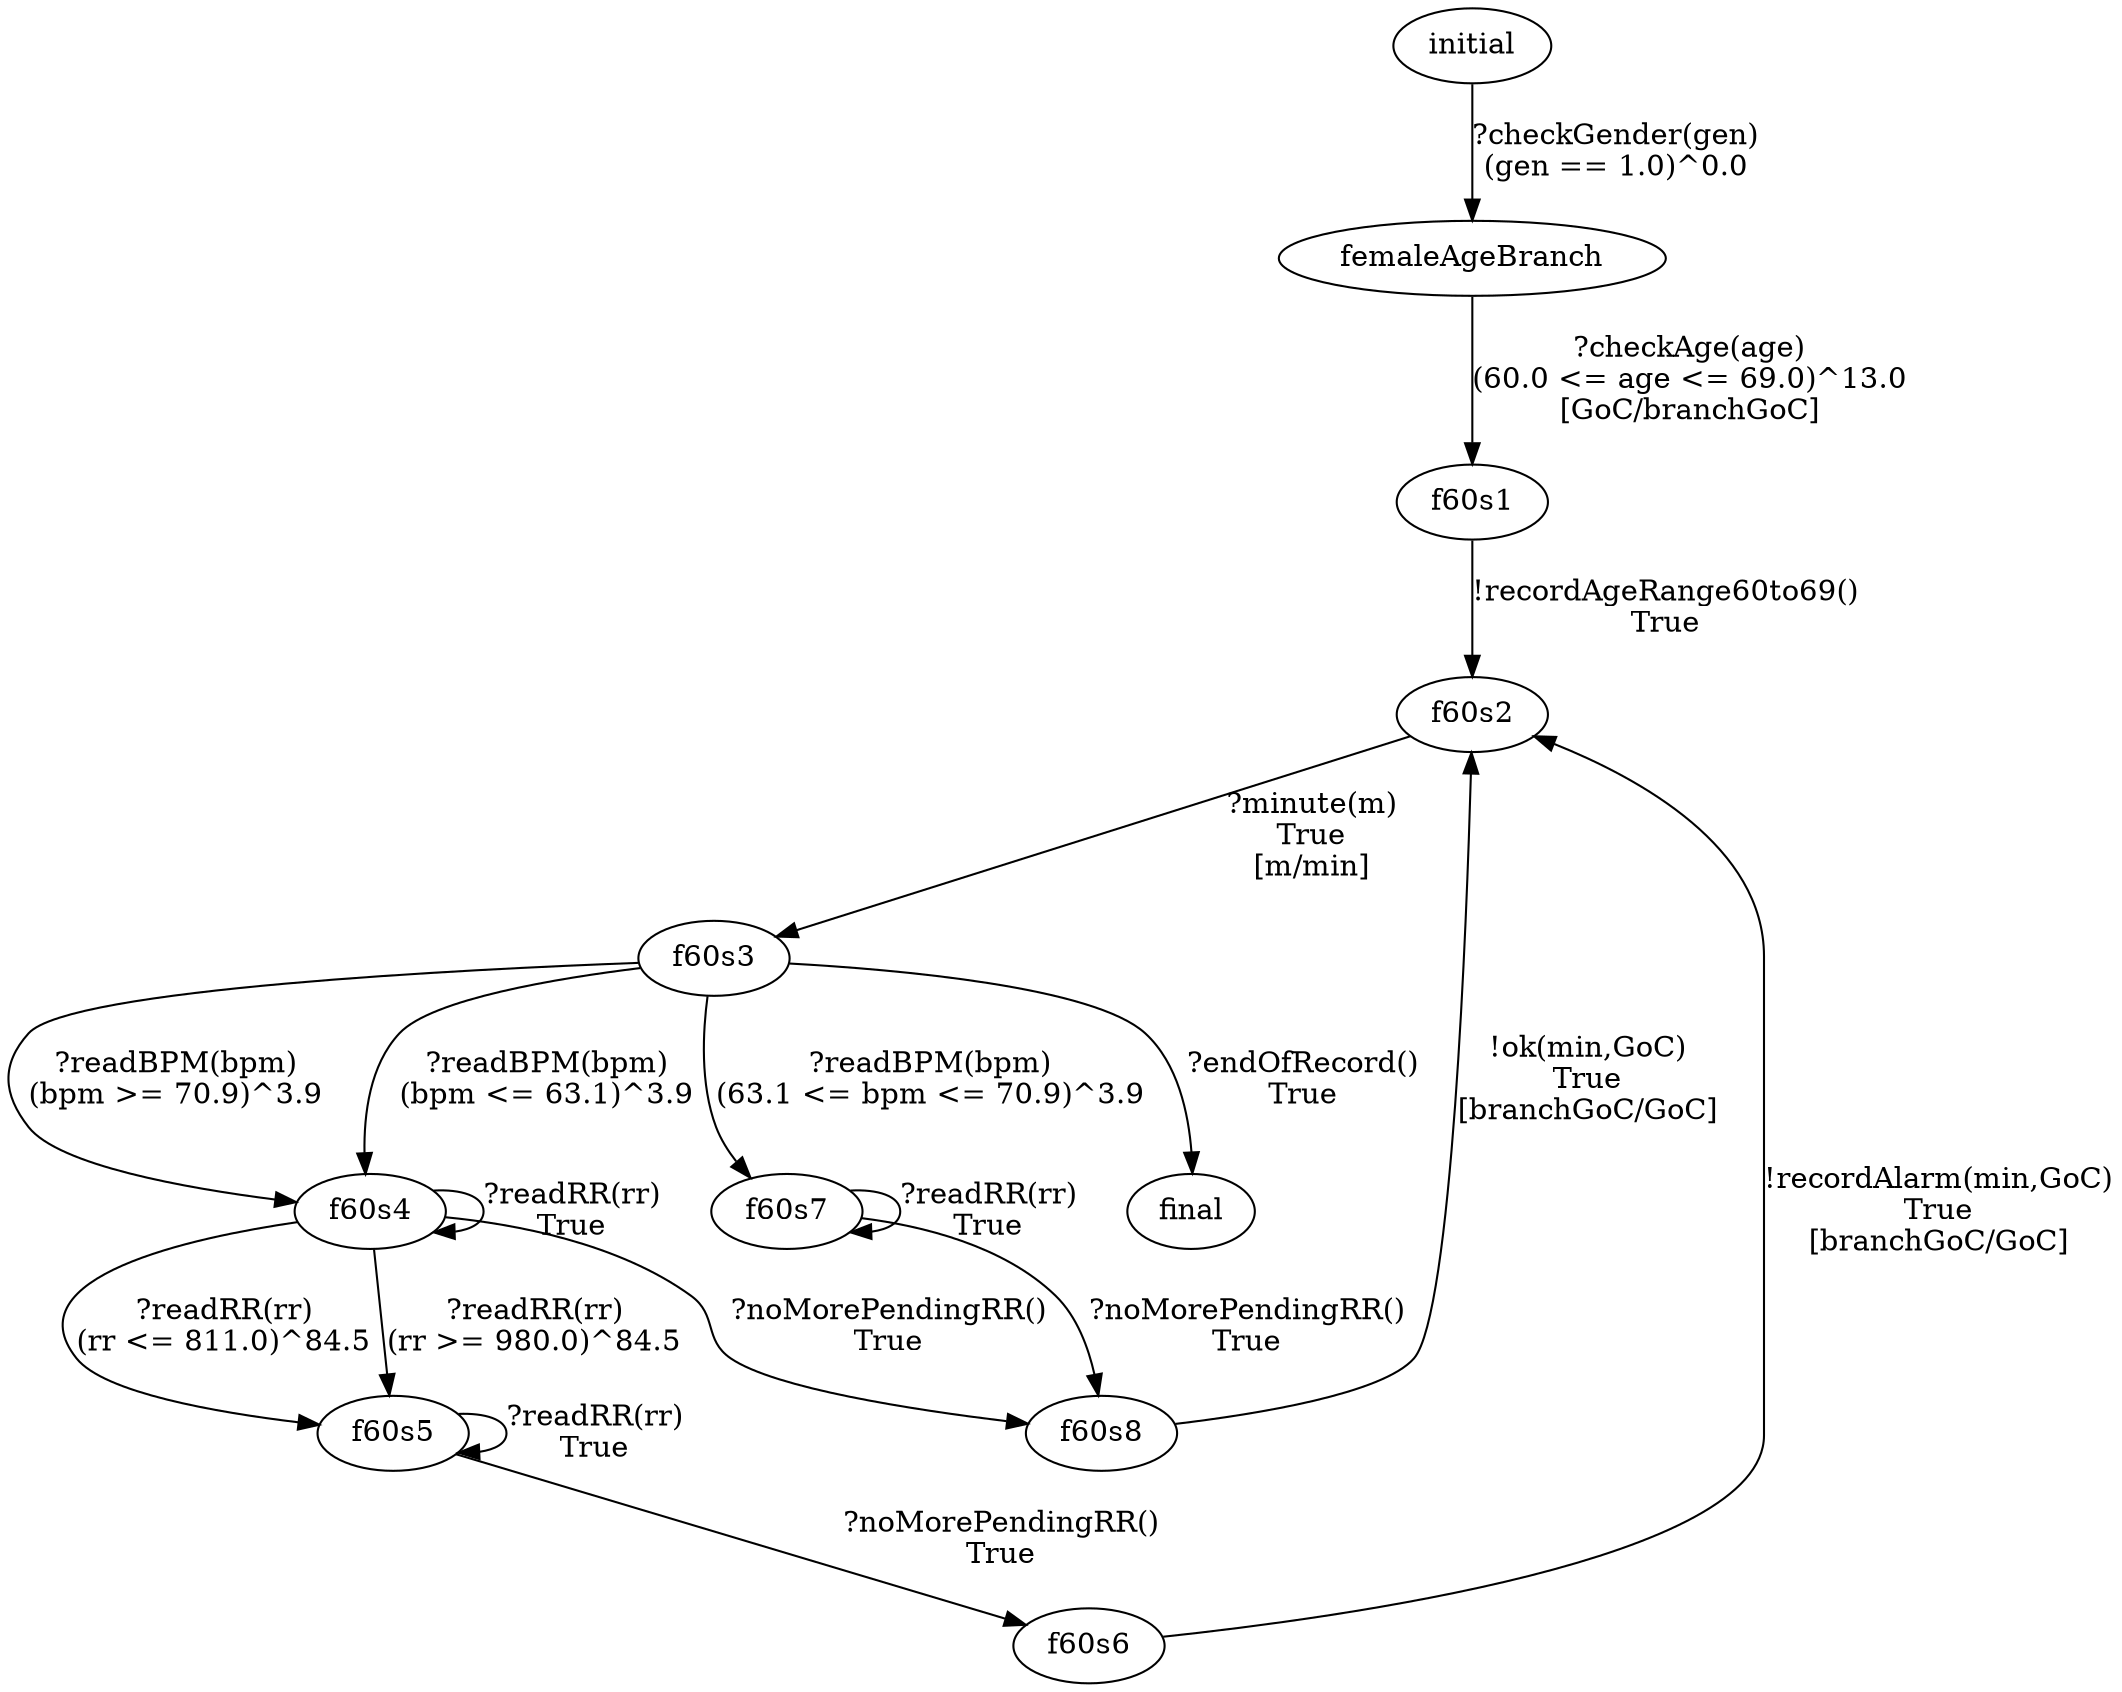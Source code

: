 digraph automata {"initial" -> "femaleAgeBranch" [label="?checkGender(gen)\n(gen == 1.0)^0.0"]
"femaleAgeBranch" -> "f60s1" [label="?checkAge(age)\n(60.0 <= age <= 69.0)^13.0\n[GoC/branchGoC]"]
"f60s1" -> "f60s2" [label="!recordAgeRange60to69()\nTrue"]
"f60s2" -> "f60s3" [label="?minute(m)\nTrue\n[m/min]"]
"f60s3" -> "f60s7" [label="?readBPM(bpm)\n(63.1 <= bpm <= 70.9)^3.9"]
"f60s3" -> "final" [label="?endOfRecord()\nTrue"]
"f60s3" -> "f60s4" [label="?readBPM(bpm)\n(bpm >= 70.9)^3.9"]
"f60s3" -> "f60s4" [label="?readBPM(bpm)\n(bpm <= 63.1)^3.9"]
"f60s4" -> "f60s4" [label="?readRR(rr)\nTrue"]
"f60s4" -> "f60s5" [label="?readRR(rr)\n(rr >= 980.0)^84.5"]
"f60s4" -> "f60s5" [label="?readRR(rr)\n(rr <= 811.0)^84.5"]
"f60s4" -> "f60s8" [label="?noMorePendingRR()\nTrue"]
"f60s5" -> "f60s6" [label="?noMorePendingRR()\nTrue"]
"f60s5" -> "f60s5" [label="?readRR(rr)\nTrue"]
"f60s6" -> "f60s2" [label="!recordAlarm(min,GoC)\nTrue\n[branchGoC/GoC]"]
"f60s7" -> "f60s8" [label="?noMorePendingRR()\nTrue"]
"f60s7" -> "f60s7" [label="?readRR(rr)\nTrue"]
"f60s8" -> "f60s2" [label="!ok(min,GoC)\nTrue\n[branchGoC/GoC]"]
}

